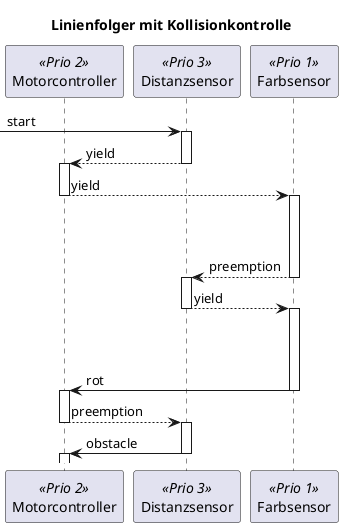 @startuml
title Linienfolger mit Kollisionkontrolle

participant "Motorcontroller" as motor << Prio 2 >>
participant "Distanzsensor" as distanz << Prio 3 >>
participant "Farbsensor" as farb << Prio 1 >>

[-> distanz ++: start
 
distanz --> motor --++: yield
motor --> farb --++: yield
|||
|||
farb --> distanz --++: preemption
distanz --> farb --++: yield

|||
|||
farb -> motor --++: rot

"motor" --> "distanz" --++: preemption
"distanz" -> motor --++: obstacle
@enduml
